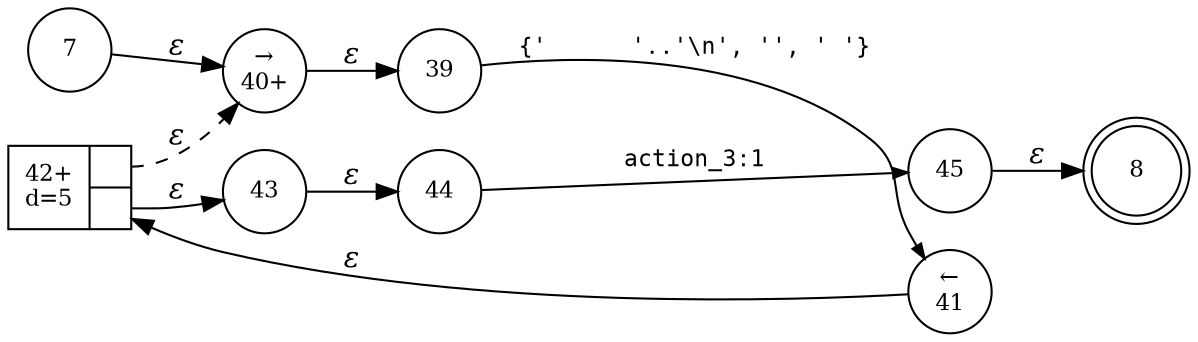 digraph ATN {
rankdir=LR;
s8[fontsize=11, label="8", shape=doublecircle, fixedsize=true, width=.6];
s7[fontsize=11,label="7", shape=circle, fixedsize=true, width=.55, peripheries=1];
s39[fontsize=11,label="39", shape=circle, fixedsize=true, width=.55, peripheries=1];
s40[fontsize=11,label="&rarr;\n40+", shape=circle, fixedsize=true, width=.55, peripheries=1];
s41[fontsize=11,label="&larr;\n41", shape=circle, fixedsize=true, width=.55, peripheries=1];
s42[fontsize=11,label="{42+\nd=5|{<p0>|<p1>}}", shape=record, fixedsize=false, peripheries=1];
s43[fontsize=11,label="43", shape=circle, fixedsize=true, width=.55, peripheries=1];
s44[fontsize=11,label="44", shape=circle, fixedsize=true, width=.55, peripheries=1];
s45[fontsize=11,label="45", shape=circle, fixedsize=true, width=.55, peripheries=1];
s7 -> s40 [fontname="Times-Italic", label="&epsilon;"];
s40 -> s39 [fontname="Times-Italic", label="&epsilon;"];
s39 -> s41 [fontsize=11, fontname="Courier", arrowsize=.7, label = "{'	'..'\\n', '', ' '}", arrowhead = normal];
s41 -> s42 [fontname="Times-Italic", label="&epsilon;"];
s42:p0 -> s40 [fontname="Times-Italic", label="&epsilon;", style="dashed"];
s42:p1 -> s43 [fontname="Times-Italic", label="&epsilon;"];
s43 -> s44 [fontname="Times-Italic", label="&epsilon;"];
s44 -> s45 [fontsize=11, fontname="Courier", arrowsize=.7, label = "action_3:1", arrowhead = normal];
s45 -> s8 [fontname="Times-Italic", label="&epsilon;"];
}